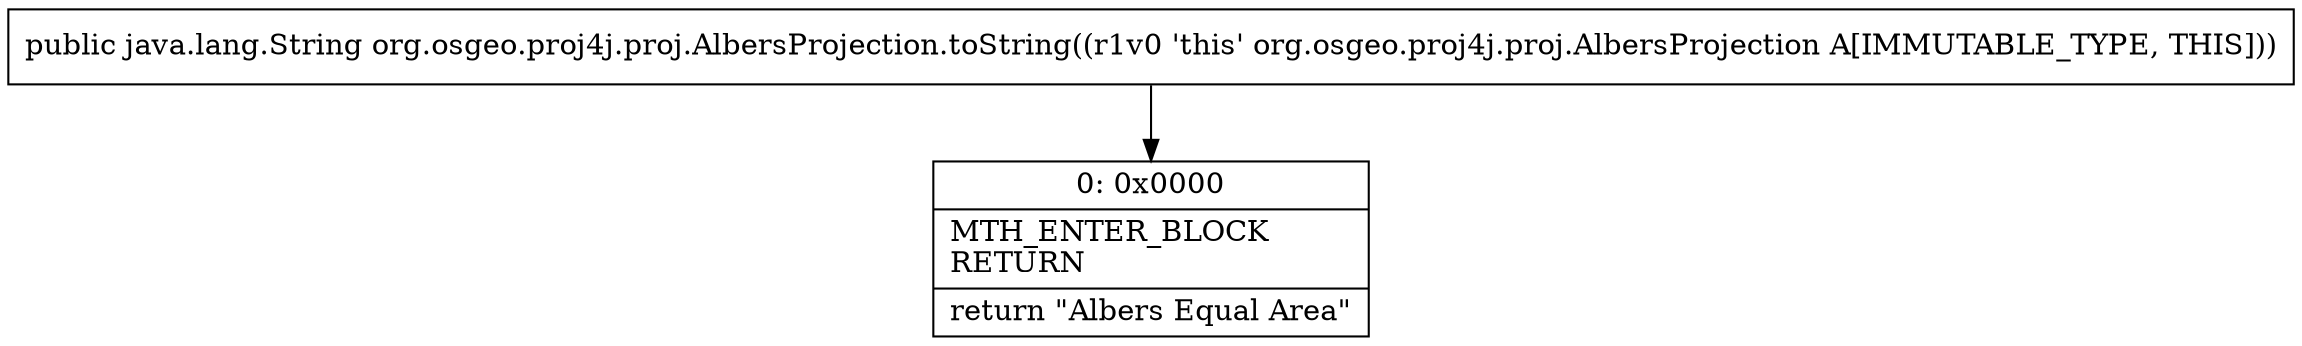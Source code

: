 digraph "CFG fororg.osgeo.proj4j.proj.AlbersProjection.toString()Ljava\/lang\/String;" {
Node_0 [shape=record,label="{0\:\ 0x0000|MTH_ENTER_BLOCK\lRETURN\l|return \"Albers Equal Area\"\l}"];
MethodNode[shape=record,label="{public java.lang.String org.osgeo.proj4j.proj.AlbersProjection.toString((r1v0 'this' org.osgeo.proj4j.proj.AlbersProjection A[IMMUTABLE_TYPE, THIS])) }"];
MethodNode -> Node_0;
}

